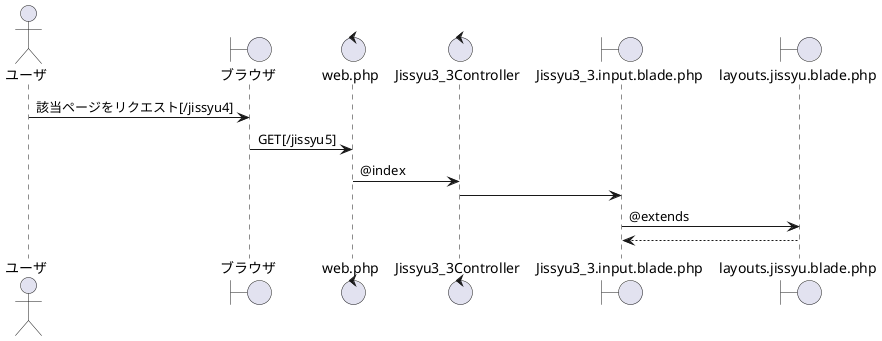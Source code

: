 @startuml 履歴
    actor ユーザ
    boundary ブラウザ
    control web.php
    control Jissyu3_3Controller
    boundary Jissyu3_3.input.blade.php
    boundary layouts.jissyu.blade.php
        ユーザ -> ブラウザ :該当ページをリクエスト[/jissyu4]
        ブラウザ -> web.php :GET[/jissyu5]
        web.php -> Jissyu3_3Controller :@index
        Jissyu3_3Controller -> Jissyu3_3.input.blade.php
        Jissyu3_3.input.blade.php -> layouts.jissyu.blade.php :@extends
        layouts.jissyu.blade.php --> Jissyu3_3.input.blade.php
@enduml

/'alt + D でUML実行'/
